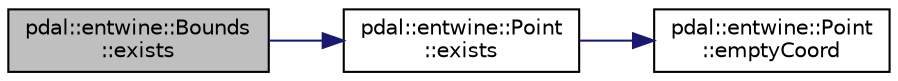 digraph "pdal::entwine::Bounds::exists"
{
  edge [fontname="Helvetica",fontsize="10",labelfontname="Helvetica",labelfontsize="10"];
  node [fontname="Helvetica",fontsize="10",shape=record];
  rankdir="LR";
  Node1 [label="pdal::entwine::Bounds\l::exists",height=0.2,width=0.4,color="black", fillcolor="grey75", style="filled", fontcolor="black"];
  Node1 -> Node2 [color="midnightblue",fontsize="10",style="solid",fontname="Helvetica"];
  Node2 [label="pdal::entwine::Point\l::exists",height=0.2,width=0.4,color="black", fillcolor="white", style="filled",URL="$classpdal_1_1entwine_1_1Point.html#ac11511dc36523447a1b6ec7bfa4f7222"];
  Node2 -> Node3 [color="midnightblue",fontsize="10",style="solid",fontname="Helvetica"];
  Node3 [label="pdal::entwine::Point\l::emptyCoord",height=0.2,width=0.4,color="black", fillcolor="white", style="filled",URL="$classpdal_1_1entwine_1_1Point.html#a2ec8e0386d65c0b2a02d308d7bd01dfb"];
}
